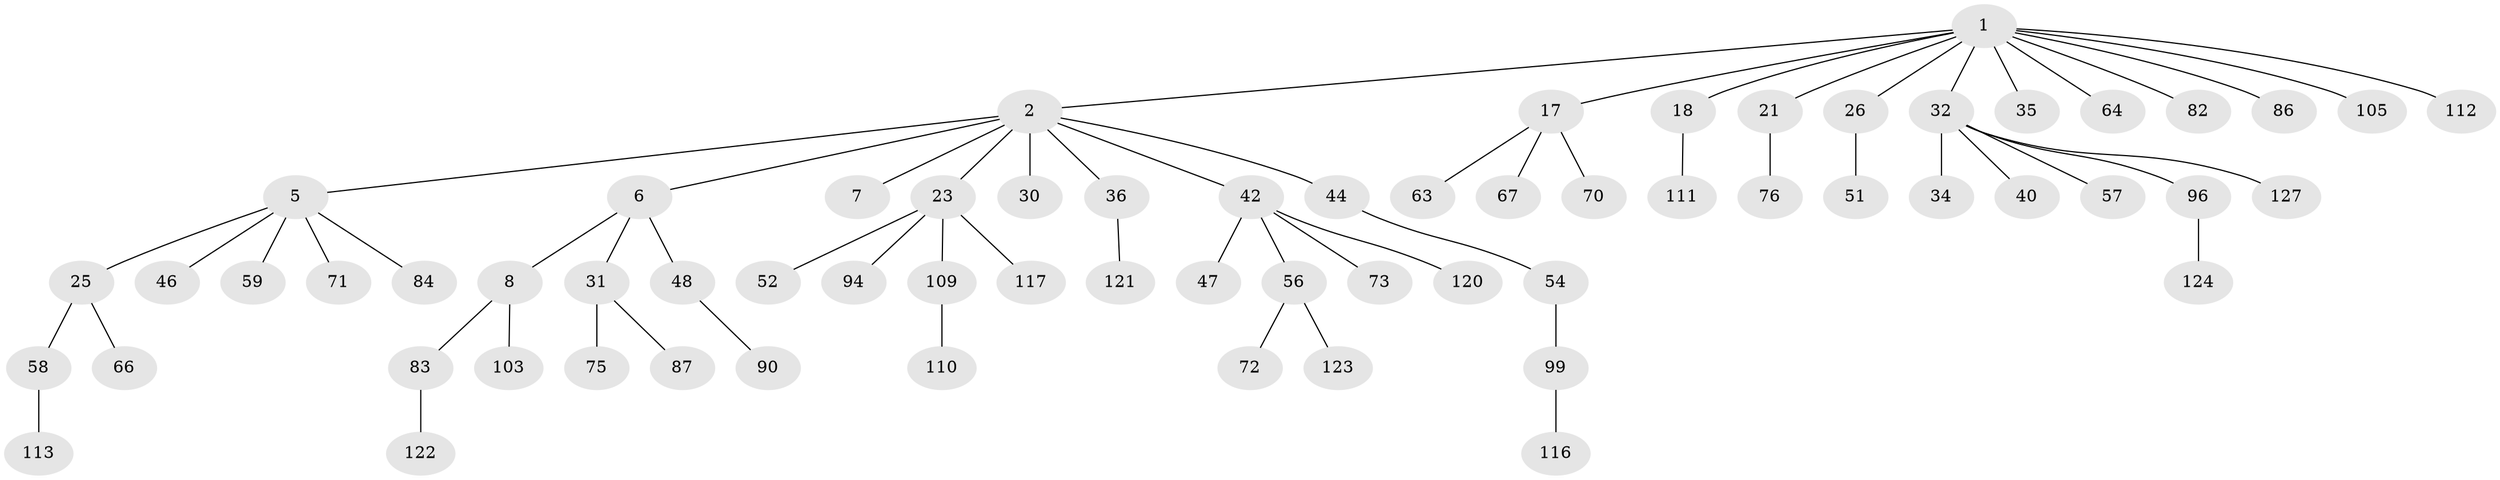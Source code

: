 // original degree distribution, {2: 0.2153846153846154, 6: 0.046153846153846156, 1: 0.5384615384615384, 5: 0.03076923076923077, 4: 0.046153846153846156, 3: 0.11538461538461539, 7: 0.007692307692307693}
// Generated by graph-tools (version 1.1) at 2025/15/03/09/25 04:15:30]
// undirected, 65 vertices, 64 edges
graph export_dot {
graph [start="1"]
  node [color=gray90,style=filled];
  1 [super="+9"];
  2 [super="+4+3+118+14"];
  5 [super="+24+10+53"];
  6 [super="+108"];
  7;
  8 [super="+39+20"];
  17 [super="+27+98"];
  18;
  21;
  23 [super="+29"];
  25 [super="+43+50"];
  26;
  30 [super="+88+49"];
  31;
  32 [super="+37+33+41"];
  34;
  35;
  36 [super="+79"];
  40 [super="+114"];
  42 [super="+69+100+74"];
  44 [super="+125"];
  46;
  47;
  48 [super="+55"];
  51;
  52;
  54;
  56 [super="+60"];
  57;
  58 [super="+77+93+104"];
  59;
  63;
  64;
  66;
  67;
  70;
  71;
  72;
  73;
  75;
  76;
  82 [super="+89"];
  83;
  84;
  86;
  87 [super="+101"];
  90;
  94;
  96 [super="+126"];
  99 [super="+115"];
  103;
  105 [super="+129"];
  109;
  110;
  111;
  112;
  113;
  116;
  117;
  120;
  121;
  122;
  123;
  124;
  127;
  1 -- 2;
  1 -- 64;
  1 -- 32;
  1 -- 35;
  1 -- 105;
  1 -- 112;
  1 -- 17;
  1 -- 18;
  1 -- 82;
  1 -- 21;
  1 -- 86;
  1 -- 26;
  2 -- 6;
  2 -- 5;
  2 -- 7;
  2 -- 44;
  2 -- 30;
  2 -- 42;
  2 -- 36;
  2 -- 23;
  5 -- 84;
  5 -- 71;
  5 -- 25;
  5 -- 46;
  5 -- 59;
  6 -- 8;
  6 -- 31;
  6 -- 48;
  8 -- 103;
  8 -- 83;
  17 -- 63;
  17 -- 70;
  17 -- 67;
  18 -- 111;
  21 -- 76;
  23 -- 52;
  23 -- 94;
  23 -- 109;
  23 -- 117;
  25 -- 58;
  25 -- 66;
  26 -- 51;
  31 -- 75;
  31 -- 87;
  32 -- 40;
  32 -- 127;
  32 -- 57;
  32 -- 34;
  32 -- 96;
  36 -- 121;
  42 -- 47;
  42 -- 56;
  42 -- 73;
  42 -- 120;
  44 -- 54;
  48 -- 90;
  54 -- 99;
  56 -- 72;
  56 -- 123;
  58 -- 113;
  83 -- 122;
  96 -- 124;
  99 -- 116;
  109 -- 110;
}
